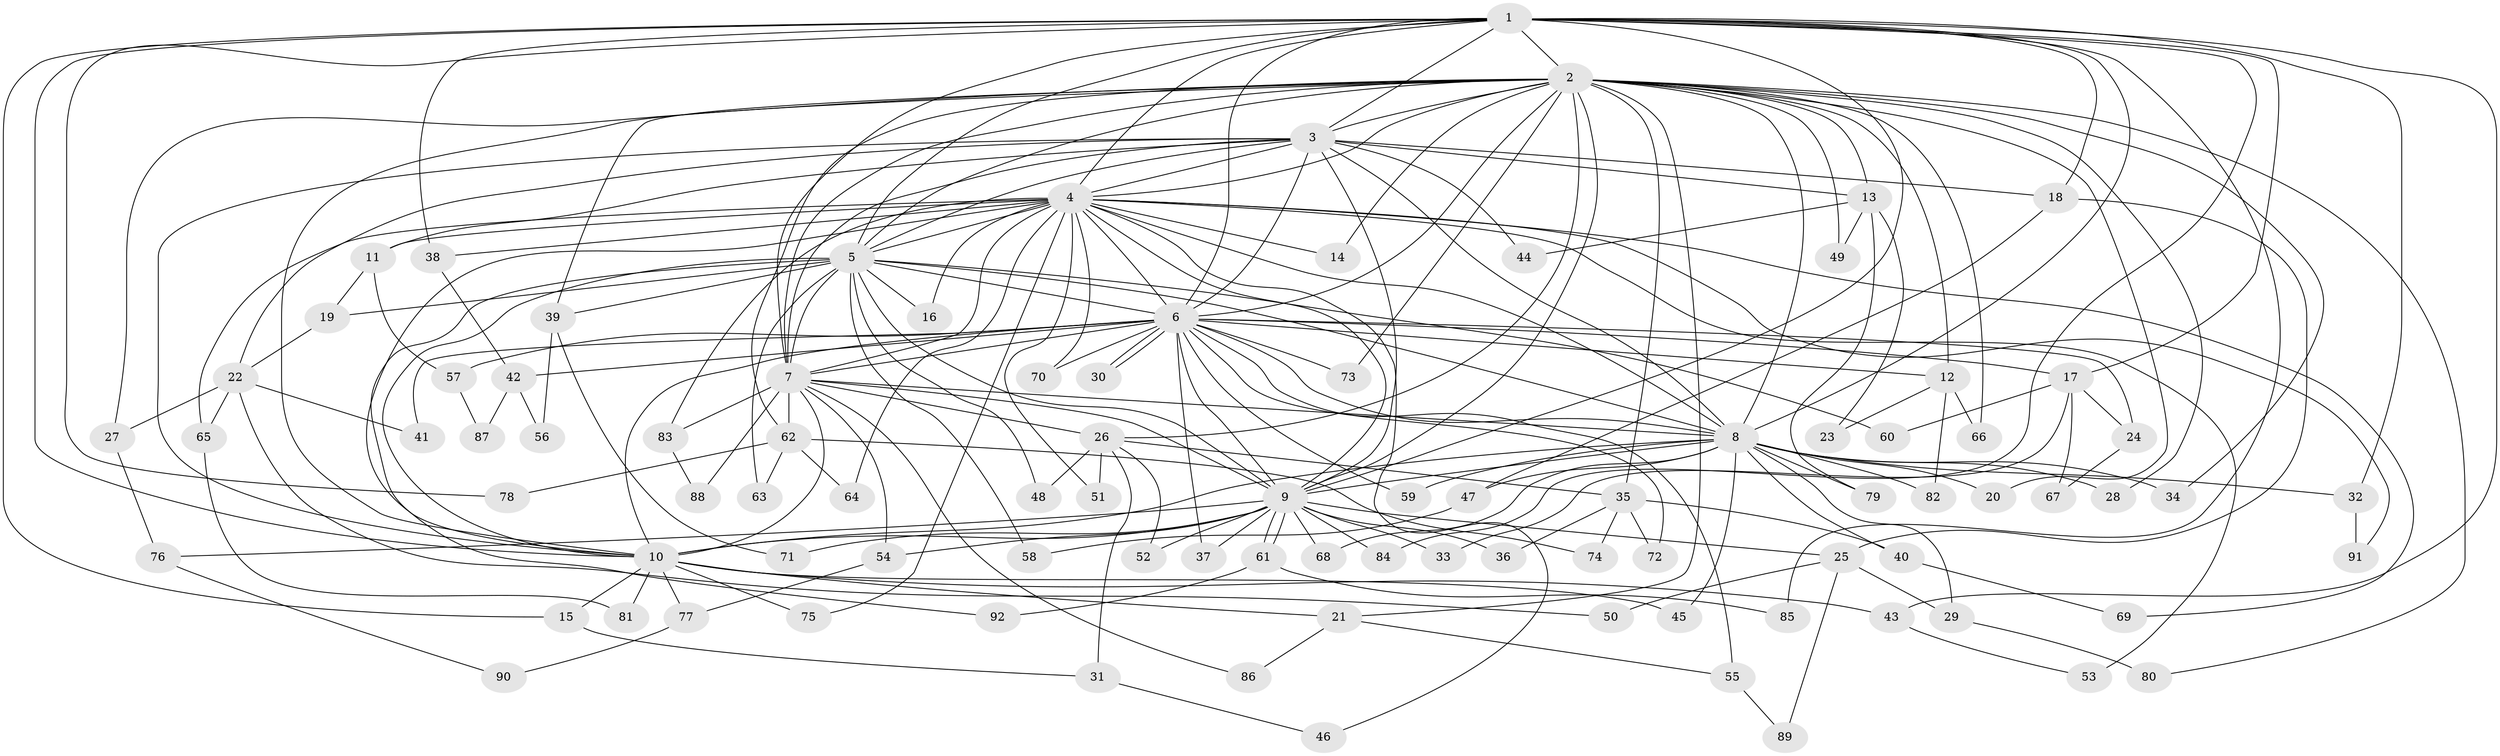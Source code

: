 // Generated by graph-tools (version 1.1) at 2025/14/03/09/25 04:14:14]
// undirected, 92 vertices, 209 edges
graph export_dot {
graph [start="1"]
  node [color=gray90,style=filled];
  1;
  2;
  3;
  4;
  5;
  6;
  7;
  8;
  9;
  10;
  11;
  12;
  13;
  14;
  15;
  16;
  17;
  18;
  19;
  20;
  21;
  22;
  23;
  24;
  25;
  26;
  27;
  28;
  29;
  30;
  31;
  32;
  33;
  34;
  35;
  36;
  37;
  38;
  39;
  40;
  41;
  42;
  43;
  44;
  45;
  46;
  47;
  48;
  49;
  50;
  51;
  52;
  53;
  54;
  55;
  56;
  57;
  58;
  59;
  60;
  61;
  62;
  63;
  64;
  65;
  66;
  67;
  68;
  69;
  70;
  71;
  72;
  73;
  74;
  75;
  76;
  77;
  78;
  79;
  80;
  81;
  82;
  83;
  84;
  85;
  86;
  87;
  88;
  89;
  90;
  91;
  92;
  1 -- 2;
  1 -- 3;
  1 -- 4;
  1 -- 5;
  1 -- 6;
  1 -- 7;
  1 -- 8;
  1 -- 9;
  1 -- 10;
  1 -- 15;
  1 -- 17;
  1 -- 18;
  1 -- 32;
  1 -- 38;
  1 -- 43;
  1 -- 78;
  1 -- 84;
  1 -- 85;
  2 -- 3;
  2 -- 4;
  2 -- 5;
  2 -- 6;
  2 -- 7;
  2 -- 8;
  2 -- 9;
  2 -- 10;
  2 -- 12;
  2 -- 13;
  2 -- 14;
  2 -- 20;
  2 -- 21;
  2 -- 26;
  2 -- 27;
  2 -- 28;
  2 -- 34;
  2 -- 35;
  2 -- 39;
  2 -- 49;
  2 -- 62;
  2 -- 66;
  2 -- 73;
  2 -- 80;
  3 -- 4;
  3 -- 5;
  3 -- 6;
  3 -- 7;
  3 -- 8;
  3 -- 9;
  3 -- 10;
  3 -- 11;
  3 -- 13;
  3 -- 18;
  3 -- 22;
  3 -- 44;
  4 -- 5;
  4 -- 6;
  4 -- 7;
  4 -- 8;
  4 -- 9;
  4 -- 10;
  4 -- 11;
  4 -- 14;
  4 -- 16;
  4 -- 38;
  4 -- 46;
  4 -- 51;
  4 -- 53;
  4 -- 64;
  4 -- 65;
  4 -- 69;
  4 -- 70;
  4 -- 75;
  4 -- 83;
  4 -- 91;
  5 -- 6;
  5 -- 7;
  5 -- 8;
  5 -- 9;
  5 -- 10;
  5 -- 16;
  5 -- 19;
  5 -- 39;
  5 -- 48;
  5 -- 58;
  5 -- 60;
  5 -- 63;
  5 -- 92;
  6 -- 7;
  6 -- 8;
  6 -- 9;
  6 -- 10;
  6 -- 12;
  6 -- 17;
  6 -- 24;
  6 -- 30;
  6 -- 30;
  6 -- 37;
  6 -- 41;
  6 -- 42;
  6 -- 55;
  6 -- 57;
  6 -- 59;
  6 -- 70;
  6 -- 72;
  6 -- 73;
  7 -- 8;
  7 -- 9;
  7 -- 10;
  7 -- 26;
  7 -- 54;
  7 -- 62;
  7 -- 83;
  7 -- 86;
  7 -- 88;
  8 -- 9;
  8 -- 10;
  8 -- 20;
  8 -- 28;
  8 -- 29;
  8 -- 32;
  8 -- 34;
  8 -- 40;
  8 -- 45;
  8 -- 47;
  8 -- 59;
  8 -- 68;
  8 -- 79;
  8 -- 82;
  9 -- 10;
  9 -- 25;
  9 -- 33;
  9 -- 36;
  9 -- 37;
  9 -- 52;
  9 -- 54;
  9 -- 61;
  9 -- 61;
  9 -- 68;
  9 -- 71;
  9 -- 76;
  9 -- 84;
  10 -- 15;
  10 -- 21;
  10 -- 43;
  10 -- 45;
  10 -- 75;
  10 -- 77;
  10 -- 81;
  11 -- 19;
  11 -- 57;
  12 -- 23;
  12 -- 66;
  12 -- 82;
  13 -- 23;
  13 -- 44;
  13 -- 49;
  13 -- 79;
  15 -- 31;
  17 -- 24;
  17 -- 33;
  17 -- 60;
  17 -- 67;
  18 -- 25;
  18 -- 47;
  19 -- 22;
  21 -- 55;
  21 -- 86;
  22 -- 27;
  22 -- 41;
  22 -- 50;
  22 -- 65;
  24 -- 67;
  25 -- 29;
  25 -- 50;
  25 -- 89;
  26 -- 31;
  26 -- 35;
  26 -- 48;
  26 -- 51;
  26 -- 52;
  27 -- 76;
  29 -- 80;
  31 -- 46;
  32 -- 91;
  35 -- 36;
  35 -- 40;
  35 -- 72;
  35 -- 74;
  38 -- 42;
  39 -- 56;
  39 -- 71;
  40 -- 69;
  42 -- 56;
  42 -- 87;
  43 -- 53;
  47 -- 58;
  54 -- 77;
  55 -- 89;
  57 -- 87;
  61 -- 85;
  61 -- 92;
  62 -- 63;
  62 -- 64;
  62 -- 74;
  62 -- 78;
  65 -- 81;
  76 -- 90;
  77 -- 90;
  83 -- 88;
}
